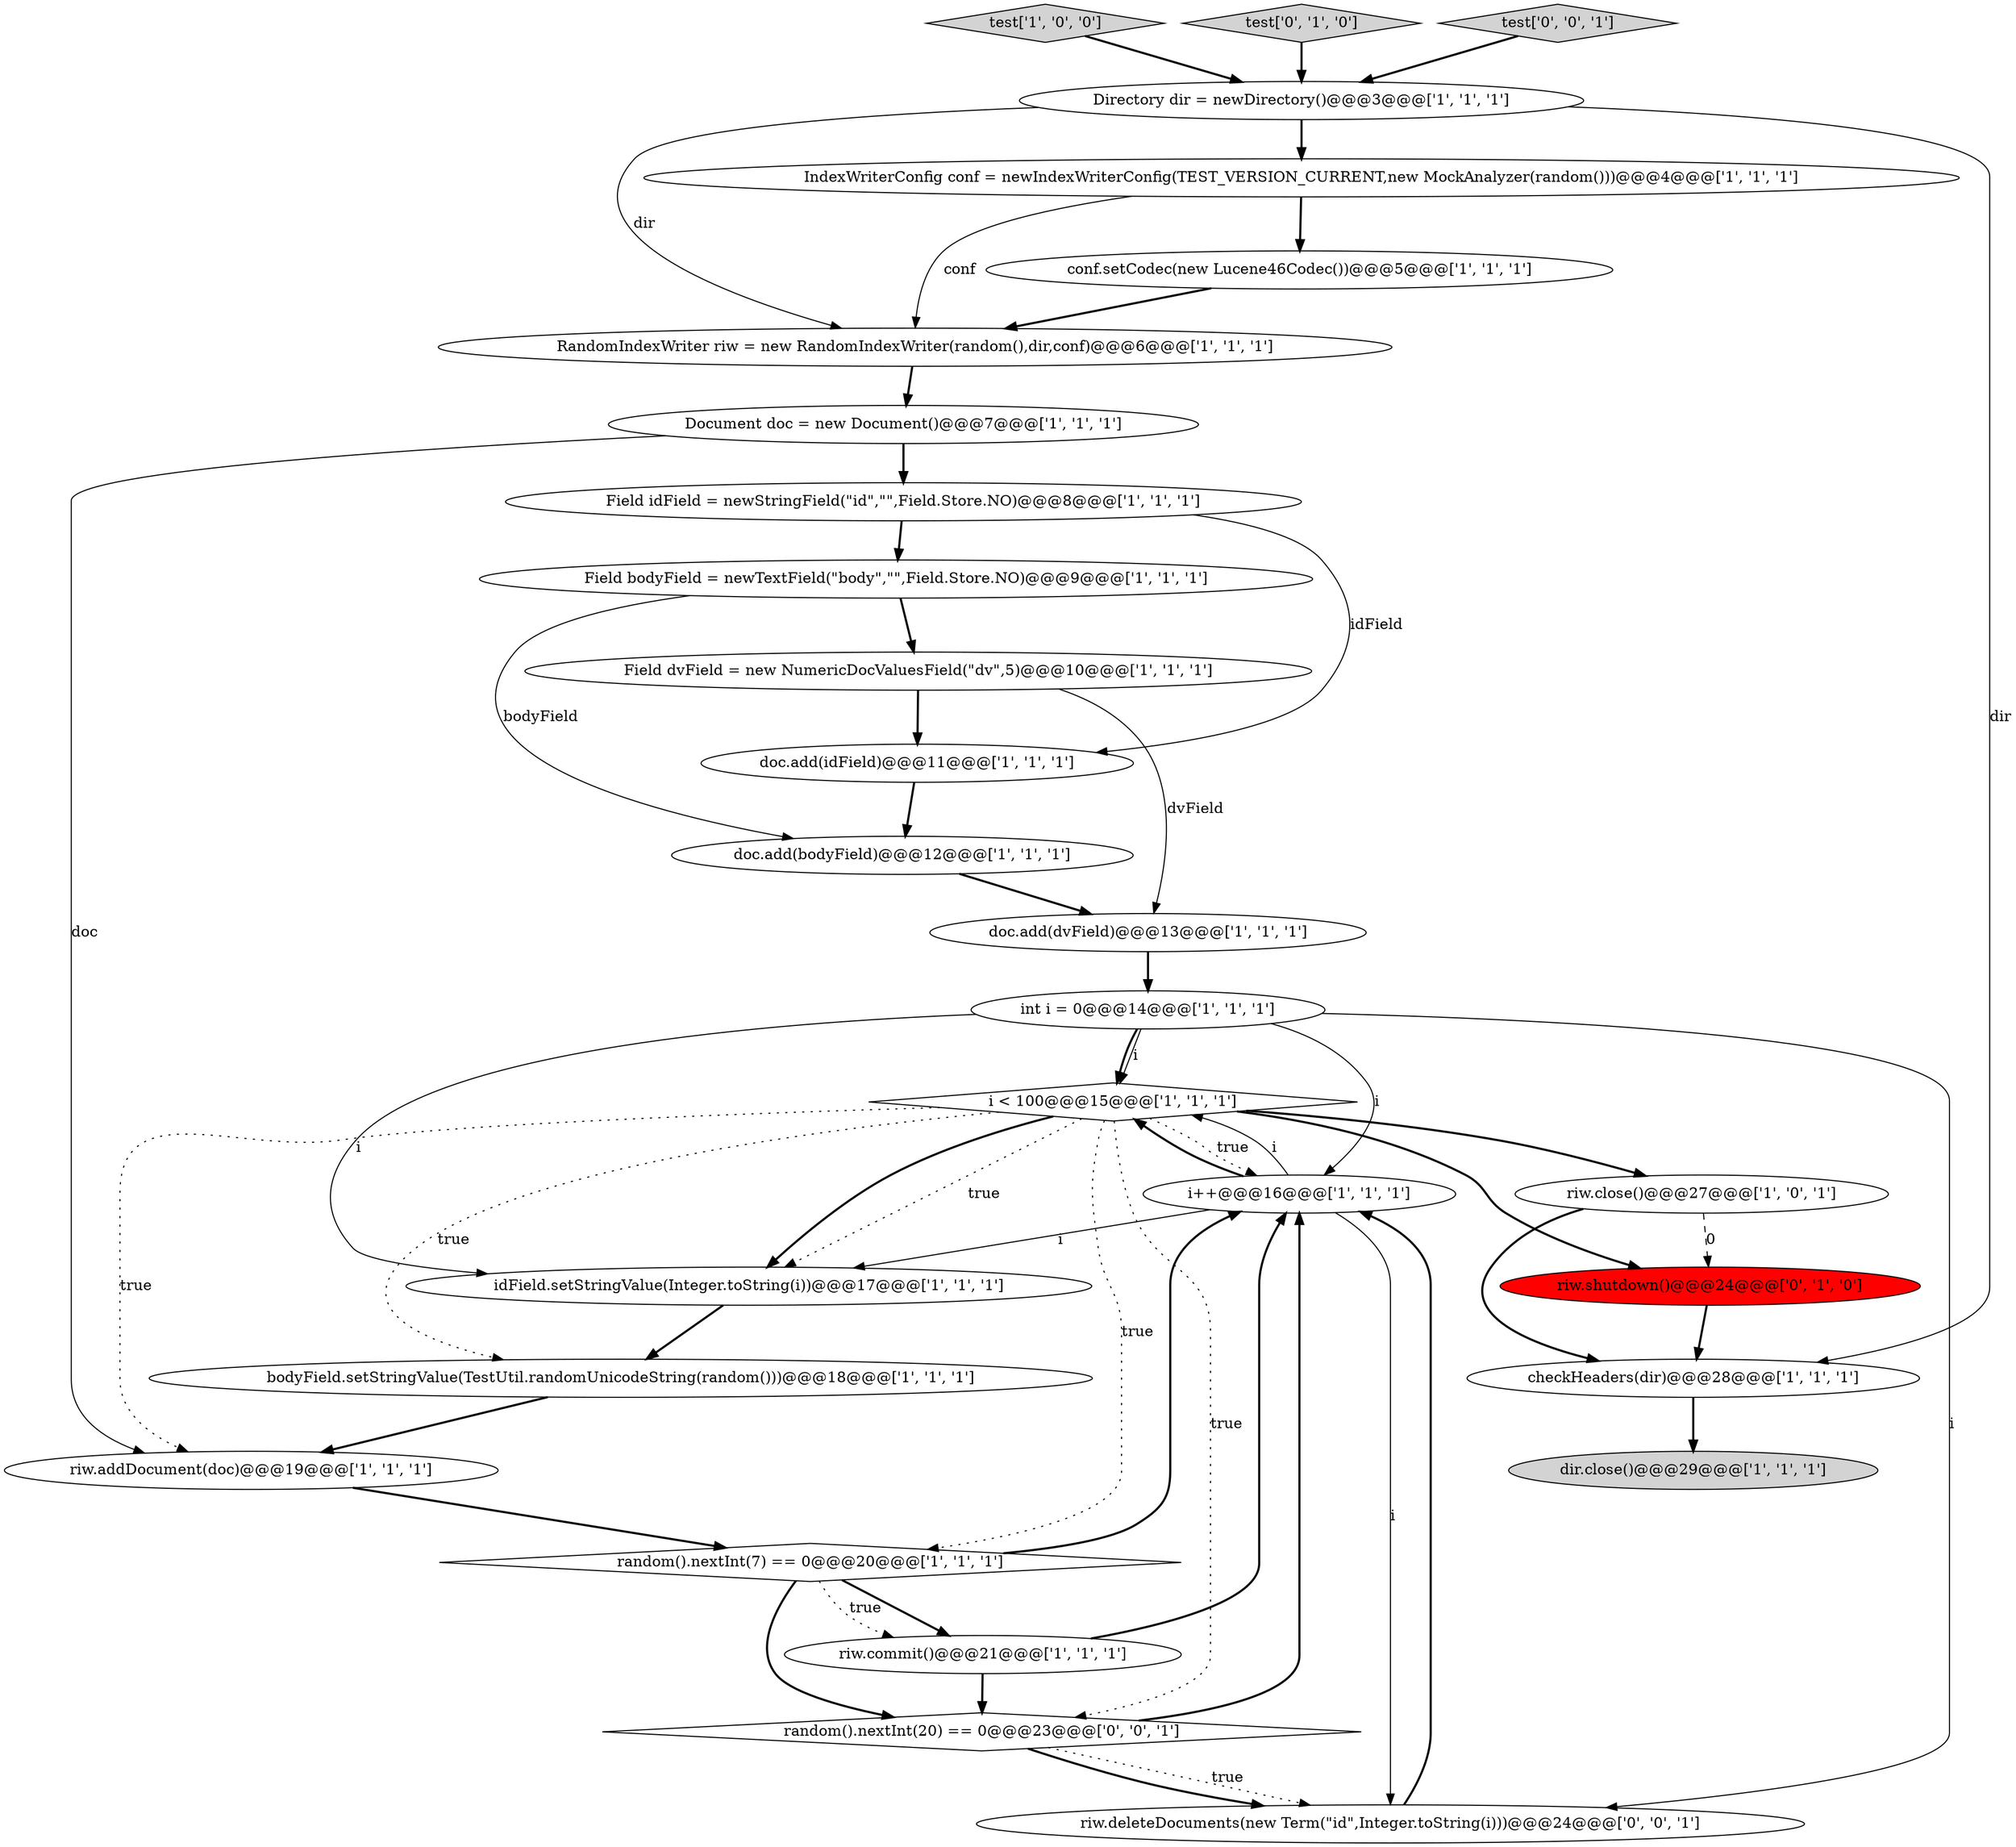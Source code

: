 digraph {
21 [style = filled, label = "doc.add(dvField)@@@13@@@['1', '1', '1']", fillcolor = white, shape = ellipse image = "AAA0AAABBB1BBB"];
17 [style = filled, label = "Field bodyField = newTextField(\"body\",\"\",Field.Store.NO)@@@9@@@['1', '1', '1']", fillcolor = white, shape = ellipse image = "AAA0AAABBB1BBB"];
18 [style = filled, label = "i < 100@@@15@@@['1', '1', '1']", fillcolor = white, shape = diamond image = "AAA0AAABBB1BBB"];
14 [style = filled, label = "checkHeaders(dir)@@@28@@@['1', '1', '1']", fillcolor = white, shape = ellipse image = "AAA0AAABBB1BBB"];
9 [style = filled, label = "riw.close()@@@27@@@['1', '0', '1']", fillcolor = white, shape = ellipse image = "AAA0AAABBB1BBB"];
6 [style = filled, label = "dir.close()@@@29@@@['1', '1', '1']", fillcolor = lightgray, shape = ellipse image = "AAA0AAABBB1BBB"];
11 [style = filled, label = "conf.setCodec(new Lucene46Codec())@@@5@@@['1', '1', '1']", fillcolor = white, shape = ellipse image = "AAA0AAABBB1BBB"];
4 [style = filled, label = "riw.commit()@@@21@@@['1', '1', '1']", fillcolor = white, shape = ellipse image = "AAA0AAABBB1BBB"];
15 [style = filled, label = "test['1', '0', '0']", fillcolor = lightgray, shape = diamond image = "AAA0AAABBB1BBB"];
13 [style = filled, label = "i++@@@16@@@['1', '1', '1']", fillcolor = white, shape = ellipse image = "AAA0AAABBB1BBB"];
23 [style = filled, label = "test['0', '1', '0']", fillcolor = lightgray, shape = diamond image = "AAA0AAABBB2BBB"];
27 [style = filled, label = "random().nextInt(20) == 0@@@23@@@['0', '0', '1']", fillcolor = white, shape = diamond image = "AAA0AAABBB3BBB"];
2 [style = filled, label = "doc.add(idField)@@@11@@@['1', '1', '1']", fillcolor = white, shape = ellipse image = "AAA0AAABBB1BBB"];
22 [style = filled, label = "doc.add(bodyField)@@@12@@@['1', '1', '1']", fillcolor = white, shape = ellipse image = "AAA0AAABBB1BBB"];
20 [style = filled, label = "riw.addDocument(doc)@@@19@@@['1', '1', '1']", fillcolor = white, shape = ellipse image = "AAA0AAABBB1BBB"];
3 [style = filled, label = "Field dvField = new NumericDocValuesField(\"dv\",5)@@@10@@@['1', '1', '1']", fillcolor = white, shape = ellipse image = "AAA0AAABBB1BBB"];
26 [style = filled, label = "riw.deleteDocuments(new Term(\"id\",Integer.toString(i)))@@@24@@@['0', '0', '1']", fillcolor = white, shape = ellipse image = "AAA0AAABBB3BBB"];
16 [style = filled, label = "Document doc = new Document()@@@7@@@['1', '1', '1']", fillcolor = white, shape = ellipse image = "AAA0AAABBB1BBB"];
12 [style = filled, label = "random().nextInt(7) == 0@@@20@@@['1', '1', '1']", fillcolor = white, shape = diamond image = "AAA0AAABBB1BBB"];
25 [style = filled, label = "test['0', '0', '1']", fillcolor = lightgray, shape = diamond image = "AAA0AAABBB3BBB"];
1 [style = filled, label = "int i = 0@@@14@@@['1', '1', '1']", fillcolor = white, shape = ellipse image = "AAA0AAABBB1BBB"];
8 [style = filled, label = "Directory dir = newDirectory()@@@3@@@['1', '1', '1']", fillcolor = white, shape = ellipse image = "AAA0AAABBB1BBB"];
24 [style = filled, label = "riw.shutdown()@@@24@@@['0', '1', '0']", fillcolor = red, shape = ellipse image = "AAA1AAABBB2BBB"];
0 [style = filled, label = "IndexWriterConfig conf = newIndexWriterConfig(TEST_VERSION_CURRENT,new MockAnalyzer(random()))@@@4@@@['1', '1', '1']", fillcolor = white, shape = ellipse image = "AAA0AAABBB1BBB"];
7 [style = filled, label = "idField.setStringValue(Integer.toString(i))@@@17@@@['1', '1', '1']", fillcolor = white, shape = ellipse image = "AAA0AAABBB1BBB"];
5 [style = filled, label = "Field idField = newStringField(\"id\",\"\",Field.Store.NO)@@@8@@@['1', '1', '1']", fillcolor = white, shape = ellipse image = "AAA0AAABBB1BBB"];
19 [style = filled, label = "bodyField.setStringValue(TestUtil.randomUnicodeString(random()))@@@18@@@['1', '1', '1']", fillcolor = white, shape = ellipse image = "AAA0AAABBB1BBB"];
10 [style = filled, label = "RandomIndexWriter riw = new RandomIndexWriter(random(),dir,conf)@@@6@@@['1', '1', '1']", fillcolor = white, shape = ellipse image = "AAA0AAABBB1BBB"];
27->13 [style = bold, label=""];
16->20 [style = solid, label="doc"];
18->24 [style = bold, label=""];
18->7 [style = dotted, label="true"];
9->24 [style = dashed, label="0"];
13->26 [style = solid, label="i"];
27->26 [style = dotted, label="true"];
19->20 [style = bold, label=""];
4->13 [style = bold, label=""];
18->19 [style = dotted, label="true"];
22->21 [style = bold, label=""];
13->7 [style = solid, label="i"];
0->11 [style = bold, label=""];
1->18 [style = bold, label=""];
3->21 [style = solid, label="dvField"];
1->7 [style = solid, label="i"];
18->20 [style = dotted, label="true"];
23->8 [style = bold, label=""];
5->17 [style = bold, label=""];
8->14 [style = solid, label="dir"];
5->2 [style = solid, label="idField"];
26->13 [style = bold, label=""];
24->14 [style = bold, label=""];
1->18 [style = solid, label="i"];
8->0 [style = bold, label=""];
13->18 [style = solid, label="i"];
12->13 [style = bold, label=""];
18->12 [style = dotted, label="true"];
10->16 [style = bold, label=""];
3->2 [style = bold, label=""];
12->4 [style = bold, label=""];
11->10 [style = bold, label=""];
21->1 [style = bold, label=""];
4->27 [style = bold, label=""];
20->12 [style = bold, label=""];
1->26 [style = solid, label="i"];
18->9 [style = bold, label=""];
9->14 [style = bold, label=""];
17->3 [style = bold, label=""];
16->5 [style = bold, label=""];
8->10 [style = solid, label="dir"];
17->22 [style = solid, label="bodyField"];
25->8 [style = bold, label=""];
12->4 [style = dotted, label="true"];
2->22 [style = bold, label=""];
18->7 [style = bold, label=""];
7->19 [style = bold, label=""];
12->27 [style = bold, label=""];
14->6 [style = bold, label=""];
15->8 [style = bold, label=""];
0->10 [style = solid, label="conf"];
1->13 [style = solid, label="i"];
13->18 [style = bold, label=""];
18->27 [style = dotted, label="true"];
18->13 [style = dotted, label="true"];
27->26 [style = bold, label=""];
}
